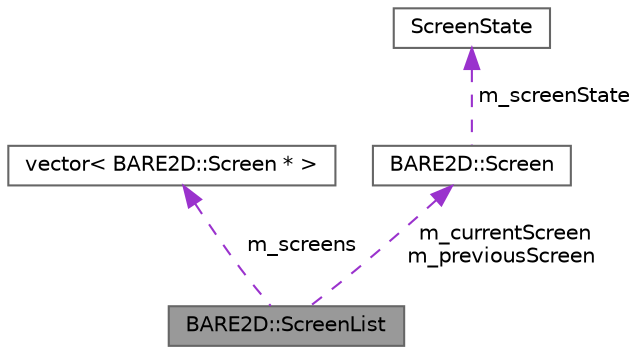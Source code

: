 digraph "BARE2D::ScreenList"
{
 // INTERACTIVE_SVG=YES
 // LATEX_PDF_SIZE
  bgcolor="transparent";
  edge [fontname=Helvetica,fontsize=10,labelfontname=Helvetica,labelfontsize=10];
  node [fontname=Helvetica,fontsize=10,shape=box,height=0.2,width=0.4];
  Node1 [label="BARE2D::ScreenList",height=0.2,width=0.4,color="gray40", fillcolor="grey60", style="filled", fontcolor="black",tooltip="Holds and connects all of the screens used in the program in a list. Keeps track of the previous scre..."];
  Node2 -> Node1 [dir="back",color="darkorchid3",style="dashed",label=" m_screens" ];
  Node2 [label="vector\< BARE2D::Screen * \>",height=0.2,width=0.4,color="gray40", fillcolor="white", style="filled",tooltip=" "];
  Node3 -> Node1 [dir="back",color="darkorchid3",style="dashed",label=" m_currentScreen\nm_previousScreen" ];
  Node3 [label="BARE2D::Screen",height=0.2,width=0.4,color="gray40", fillcolor="white", style="filled",URL="$class_b_a_r_e2_d_1_1_screen.html",tooltip="This is meant to be a parent for other, app-specific, screen classes, which is essentially where all ..."];
  Node4 -> Node3 [dir="back",color="darkorchid3",style="dashed",label=" m_screenState" ];
  Node4 [label="ScreenState",height=0.2,width=0.4,color="gray40", fillcolor="white", style="filled",tooltip=" "];
}
